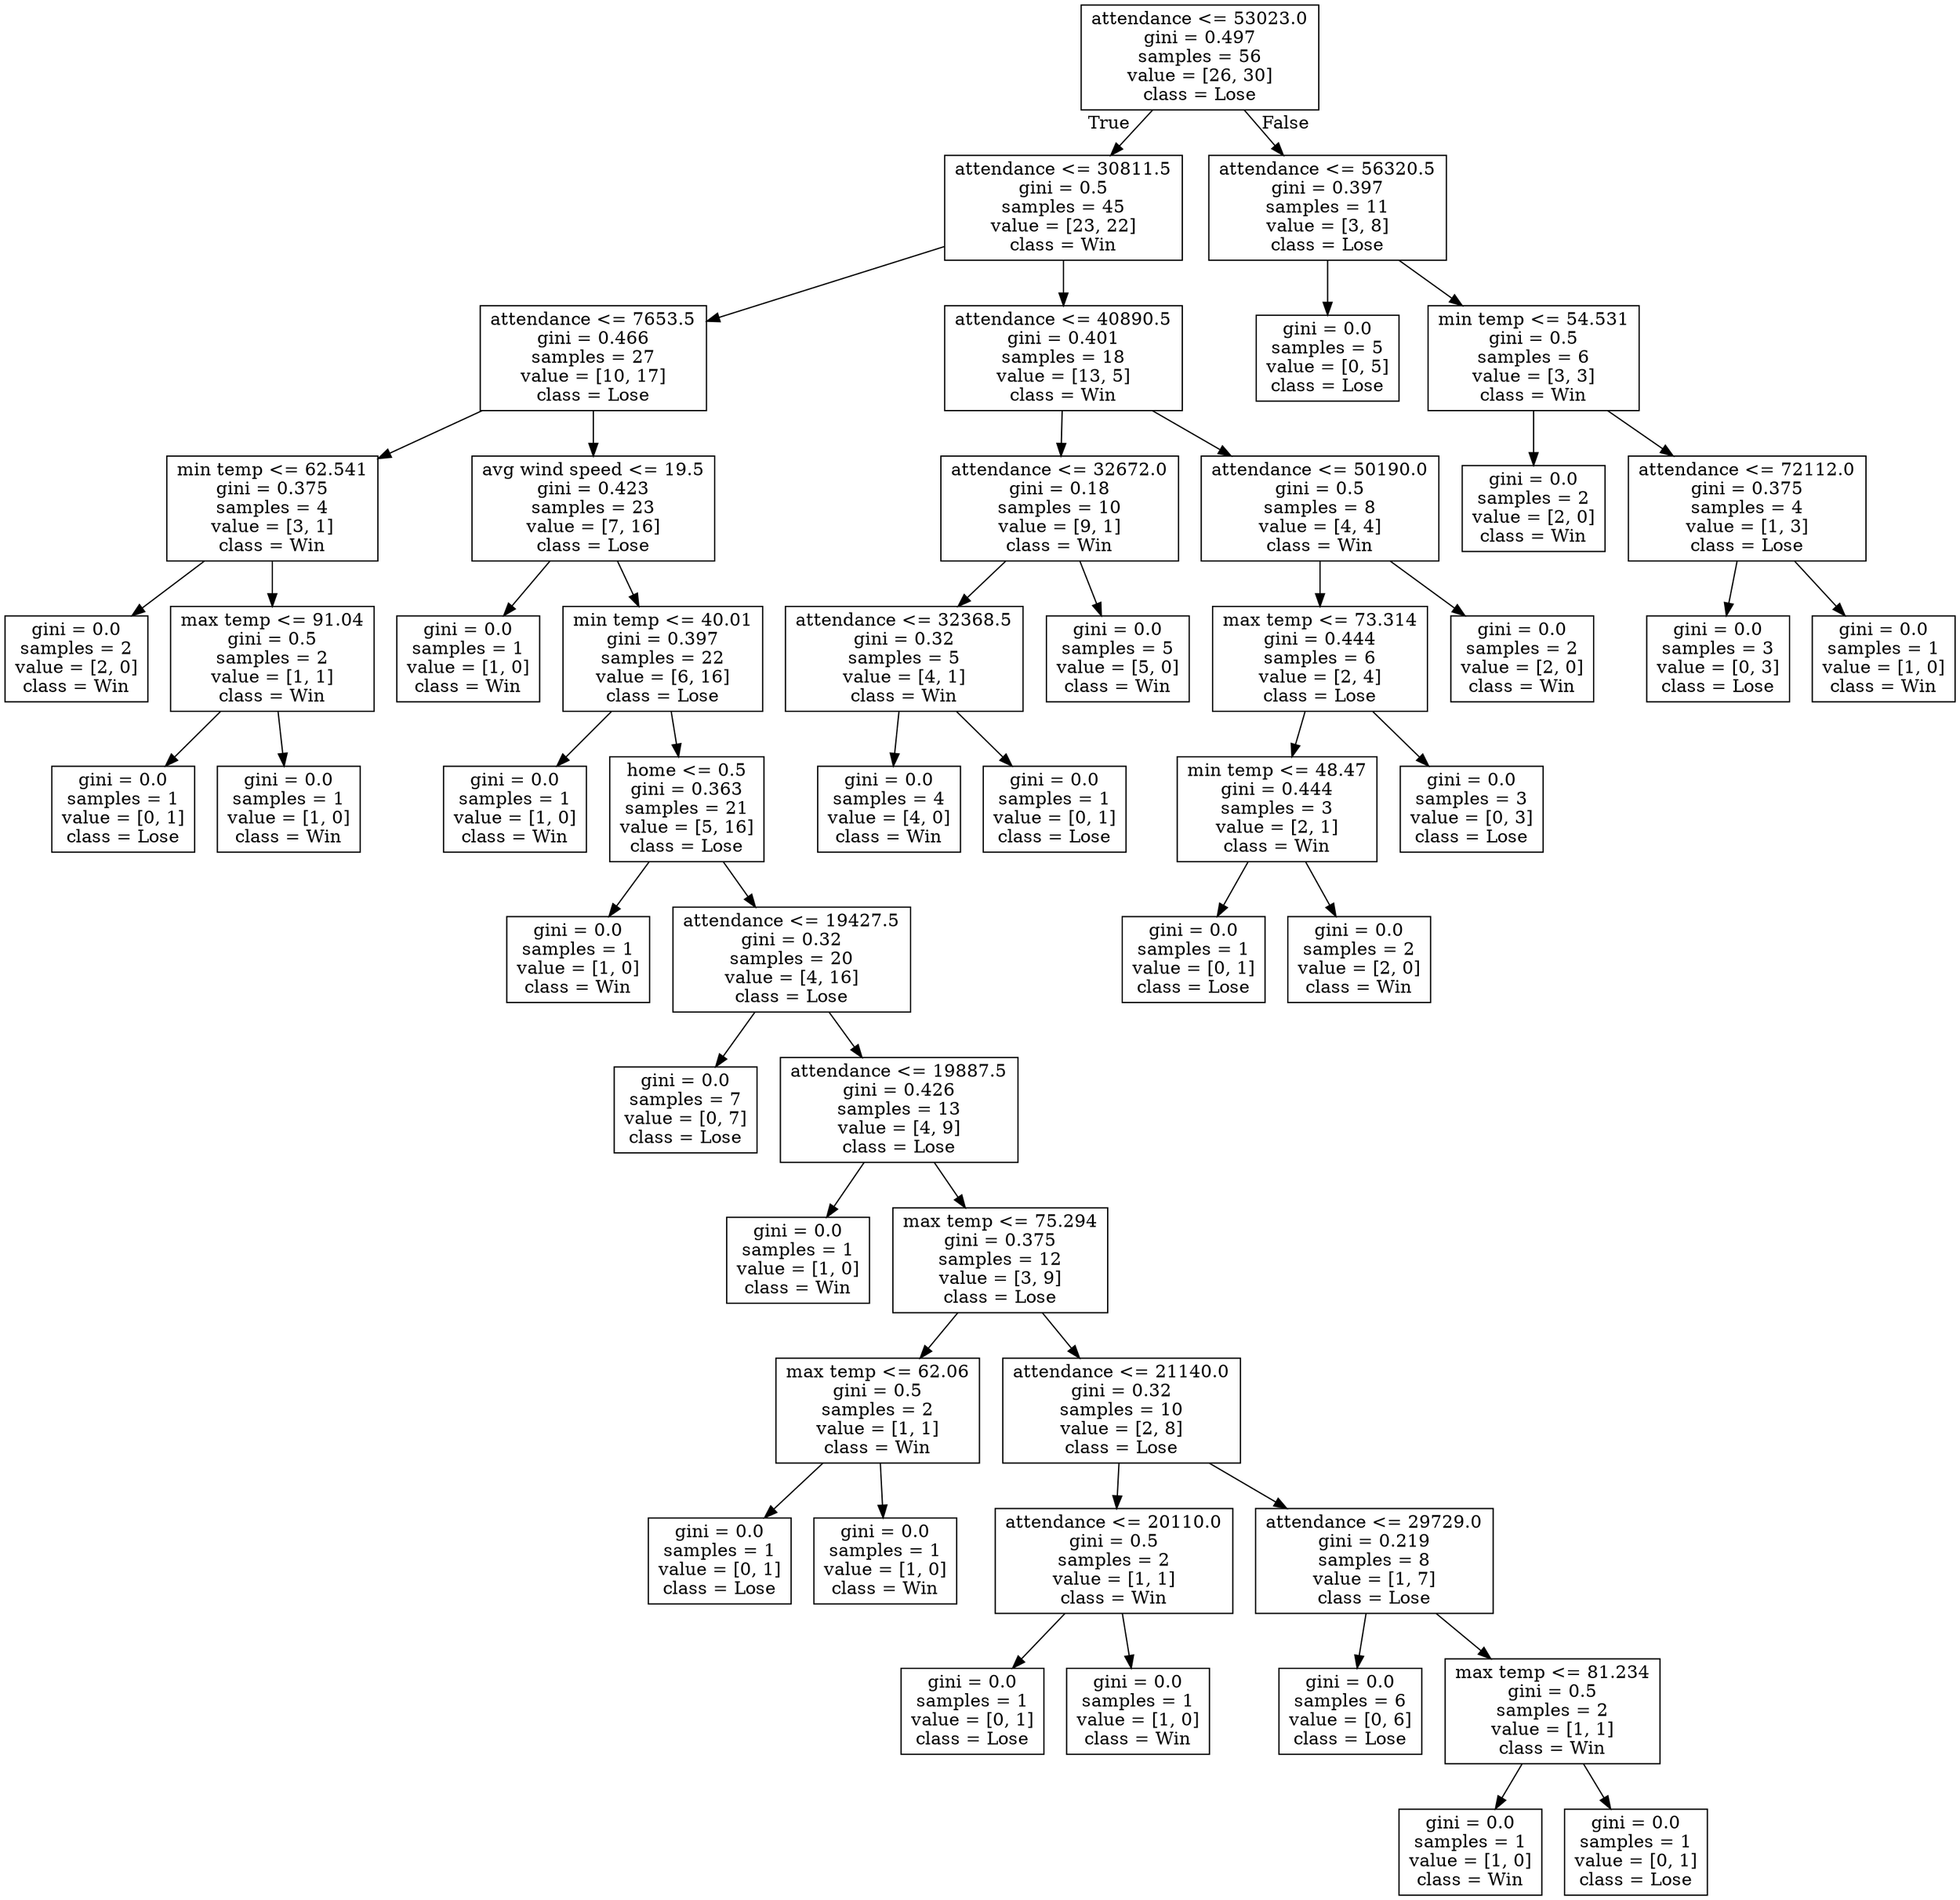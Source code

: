 digraph Tree {
node [shape=box] ;
0 [label="attendance <= 53023.0\ngini = 0.497\nsamples = 56\nvalue = [26, 30]\nclass = Lose"] ;
1 [label="attendance <= 30811.5\ngini = 0.5\nsamples = 45\nvalue = [23, 22]\nclass = Win"] ;
0 -> 1 [labeldistance=2.5, labelangle=45, headlabel="True"] ;
2 [label="attendance <= 7653.5\ngini = 0.466\nsamples = 27\nvalue = [10, 17]\nclass = Lose"] ;
1 -> 2 ;
3 [label="min temp <= 62.541\ngini = 0.375\nsamples = 4\nvalue = [3, 1]\nclass = Win"] ;
2 -> 3 ;
4 [label="gini = 0.0\nsamples = 2\nvalue = [2, 0]\nclass = Win"] ;
3 -> 4 ;
5 [label="max temp <= 91.04\ngini = 0.5\nsamples = 2\nvalue = [1, 1]\nclass = Win"] ;
3 -> 5 ;
6 [label="gini = 0.0\nsamples = 1\nvalue = [0, 1]\nclass = Lose"] ;
5 -> 6 ;
7 [label="gini = 0.0\nsamples = 1\nvalue = [1, 0]\nclass = Win"] ;
5 -> 7 ;
8 [label="avg wind speed <= 19.5\ngini = 0.423\nsamples = 23\nvalue = [7, 16]\nclass = Lose"] ;
2 -> 8 ;
9 [label="gini = 0.0\nsamples = 1\nvalue = [1, 0]\nclass = Win"] ;
8 -> 9 ;
10 [label="min temp <= 40.01\ngini = 0.397\nsamples = 22\nvalue = [6, 16]\nclass = Lose"] ;
8 -> 10 ;
11 [label="gini = 0.0\nsamples = 1\nvalue = [1, 0]\nclass = Win"] ;
10 -> 11 ;
12 [label="home <= 0.5\ngini = 0.363\nsamples = 21\nvalue = [5, 16]\nclass = Lose"] ;
10 -> 12 ;
13 [label="gini = 0.0\nsamples = 1\nvalue = [1, 0]\nclass = Win"] ;
12 -> 13 ;
14 [label="attendance <= 19427.5\ngini = 0.32\nsamples = 20\nvalue = [4, 16]\nclass = Lose"] ;
12 -> 14 ;
15 [label="gini = 0.0\nsamples = 7\nvalue = [0, 7]\nclass = Lose"] ;
14 -> 15 ;
16 [label="attendance <= 19887.5\ngini = 0.426\nsamples = 13\nvalue = [4, 9]\nclass = Lose"] ;
14 -> 16 ;
17 [label="gini = 0.0\nsamples = 1\nvalue = [1, 0]\nclass = Win"] ;
16 -> 17 ;
18 [label="max temp <= 75.294\ngini = 0.375\nsamples = 12\nvalue = [3, 9]\nclass = Lose"] ;
16 -> 18 ;
19 [label="max temp <= 62.06\ngini = 0.5\nsamples = 2\nvalue = [1, 1]\nclass = Win"] ;
18 -> 19 ;
20 [label="gini = 0.0\nsamples = 1\nvalue = [0, 1]\nclass = Lose"] ;
19 -> 20 ;
21 [label="gini = 0.0\nsamples = 1\nvalue = [1, 0]\nclass = Win"] ;
19 -> 21 ;
22 [label="attendance <= 21140.0\ngini = 0.32\nsamples = 10\nvalue = [2, 8]\nclass = Lose"] ;
18 -> 22 ;
23 [label="attendance <= 20110.0\ngini = 0.5\nsamples = 2\nvalue = [1, 1]\nclass = Win"] ;
22 -> 23 ;
24 [label="gini = 0.0\nsamples = 1\nvalue = [0, 1]\nclass = Lose"] ;
23 -> 24 ;
25 [label="gini = 0.0\nsamples = 1\nvalue = [1, 0]\nclass = Win"] ;
23 -> 25 ;
26 [label="attendance <= 29729.0\ngini = 0.219\nsamples = 8\nvalue = [1, 7]\nclass = Lose"] ;
22 -> 26 ;
27 [label="gini = 0.0\nsamples = 6\nvalue = [0, 6]\nclass = Lose"] ;
26 -> 27 ;
28 [label="max temp <= 81.234\ngini = 0.5\nsamples = 2\nvalue = [1, 1]\nclass = Win"] ;
26 -> 28 ;
29 [label="gini = 0.0\nsamples = 1\nvalue = [1, 0]\nclass = Win"] ;
28 -> 29 ;
30 [label="gini = 0.0\nsamples = 1\nvalue = [0, 1]\nclass = Lose"] ;
28 -> 30 ;
31 [label="attendance <= 40890.5\ngini = 0.401\nsamples = 18\nvalue = [13, 5]\nclass = Win"] ;
1 -> 31 ;
32 [label="attendance <= 32672.0\ngini = 0.18\nsamples = 10\nvalue = [9, 1]\nclass = Win"] ;
31 -> 32 ;
33 [label="attendance <= 32368.5\ngini = 0.32\nsamples = 5\nvalue = [4, 1]\nclass = Win"] ;
32 -> 33 ;
34 [label="gini = 0.0\nsamples = 4\nvalue = [4, 0]\nclass = Win"] ;
33 -> 34 ;
35 [label="gini = 0.0\nsamples = 1\nvalue = [0, 1]\nclass = Lose"] ;
33 -> 35 ;
36 [label="gini = 0.0\nsamples = 5\nvalue = [5, 0]\nclass = Win"] ;
32 -> 36 ;
37 [label="attendance <= 50190.0\ngini = 0.5\nsamples = 8\nvalue = [4, 4]\nclass = Win"] ;
31 -> 37 ;
38 [label="max temp <= 73.314\ngini = 0.444\nsamples = 6\nvalue = [2, 4]\nclass = Lose"] ;
37 -> 38 ;
39 [label="min temp <= 48.47\ngini = 0.444\nsamples = 3\nvalue = [2, 1]\nclass = Win"] ;
38 -> 39 ;
40 [label="gini = 0.0\nsamples = 1\nvalue = [0, 1]\nclass = Lose"] ;
39 -> 40 ;
41 [label="gini = 0.0\nsamples = 2\nvalue = [2, 0]\nclass = Win"] ;
39 -> 41 ;
42 [label="gini = 0.0\nsamples = 3\nvalue = [0, 3]\nclass = Lose"] ;
38 -> 42 ;
43 [label="gini = 0.0\nsamples = 2\nvalue = [2, 0]\nclass = Win"] ;
37 -> 43 ;
44 [label="attendance <= 56320.5\ngini = 0.397\nsamples = 11\nvalue = [3, 8]\nclass = Lose"] ;
0 -> 44 [labeldistance=2.5, labelangle=-45, headlabel="False"] ;
45 [label="gini = 0.0\nsamples = 5\nvalue = [0, 5]\nclass = Lose"] ;
44 -> 45 ;
46 [label="min temp <= 54.531\ngini = 0.5\nsamples = 6\nvalue = [3, 3]\nclass = Win"] ;
44 -> 46 ;
47 [label="gini = 0.0\nsamples = 2\nvalue = [2, 0]\nclass = Win"] ;
46 -> 47 ;
48 [label="attendance <= 72112.0\ngini = 0.375\nsamples = 4\nvalue = [1, 3]\nclass = Lose"] ;
46 -> 48 ;
49 [label="gini = 0.0\nsamples = 3\nvalue = [0, 3]\nclass = Lose"] ;
48 -> 49 ;
50 [label="gini = 0.0\nsamples = 1\nvalue = [1, 0]\nclass = Win"] ;
48 -> 50 ;
}